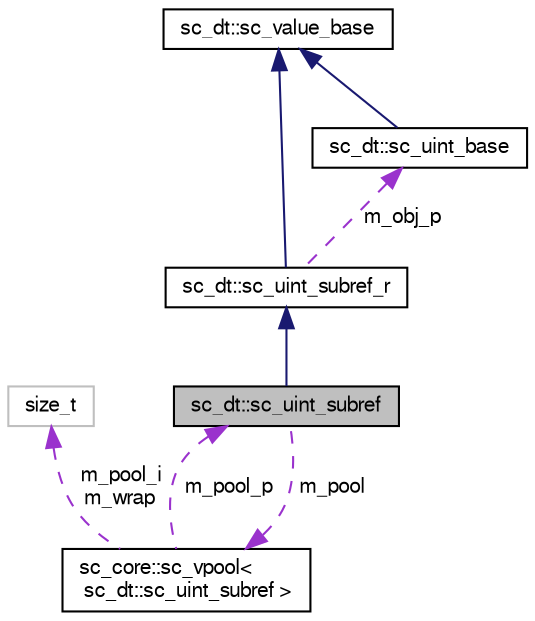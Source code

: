 digraph "sc_dt::sc_uint_subref"
{
  edge [fontname="FreeSans",fontsize="10",labelfontname="FreeSans",labelfontsize="10"];
  node [fontname="FreeSans",fontsize="10",shape=record];
  Node3 [label="sc_dt::sc_uint_subref",height=0.2,width=0.4,color="black", fillcolor="grey75", style="filled", fontcolor="black"];
  Node4 -> Node3 [dir="back",color="midnightblue",fontsize="10",style="solid",fontname="FreeSans"];
  Node4 [label="sc_dt::sc_uint_subref_r",height=0.2,width=0.4,color="black", fillcolor="white", style="filled",URL="$a01732.html"];
  Node5 -> Node4 [dir="back",color="midnightblue",fontsize="10",style="solid",fontname="FreeSans"];
  Node5 [label="sc_dt::sc_value_base",height=0.2,width=0.4,color="black", fillcolor="white", style="filled",URL="$a01772.html"];
  Node6 -> Node4 [dir="back",color="darkorchid3",fontsize="10",style="dashed",label=" m_obj_p" ,fontname="FreeSans"];
  Node6 [label="sc_dt::sc_uint_base",height=0.2,width=0.4,color="black", fillcolor="white", style="filled",URL="$a01740.html"];
  Node5 -> Node6 [dir="back",color="midnightblue",fontsize="10",style="solid",fontname="FreeSans"];
  Node7 -> Node3 [dir="back",color="darkorchid3",fontsize="10",style="dashed",label=" m_pool" ,fontname="FreeSans"];
  Node7 [label="sc_core::sc_vpool\<\l sc_dt::sc_uint_subref \>",height=0.2,width=0.4,color="black", fillcolor="white", style="filled",URL="$a02128.html"];
  Node3 -> Node7 [dir="back",color="darkorchid3",fontsize="10",style="dashed",label=" m_pool_p" ,fontname="FreeSans"];
  Node8 -> Node7 [dir="back",color="darkorchid3",fontsize="10",style="dashed",label=" m_pool_i\nm_wrap" ,fontname="FreeSans"];
  Node8 [label="size_t",height=0.2,width=0.4,color="grey75", fillcolor="white", style="filled"];
}
